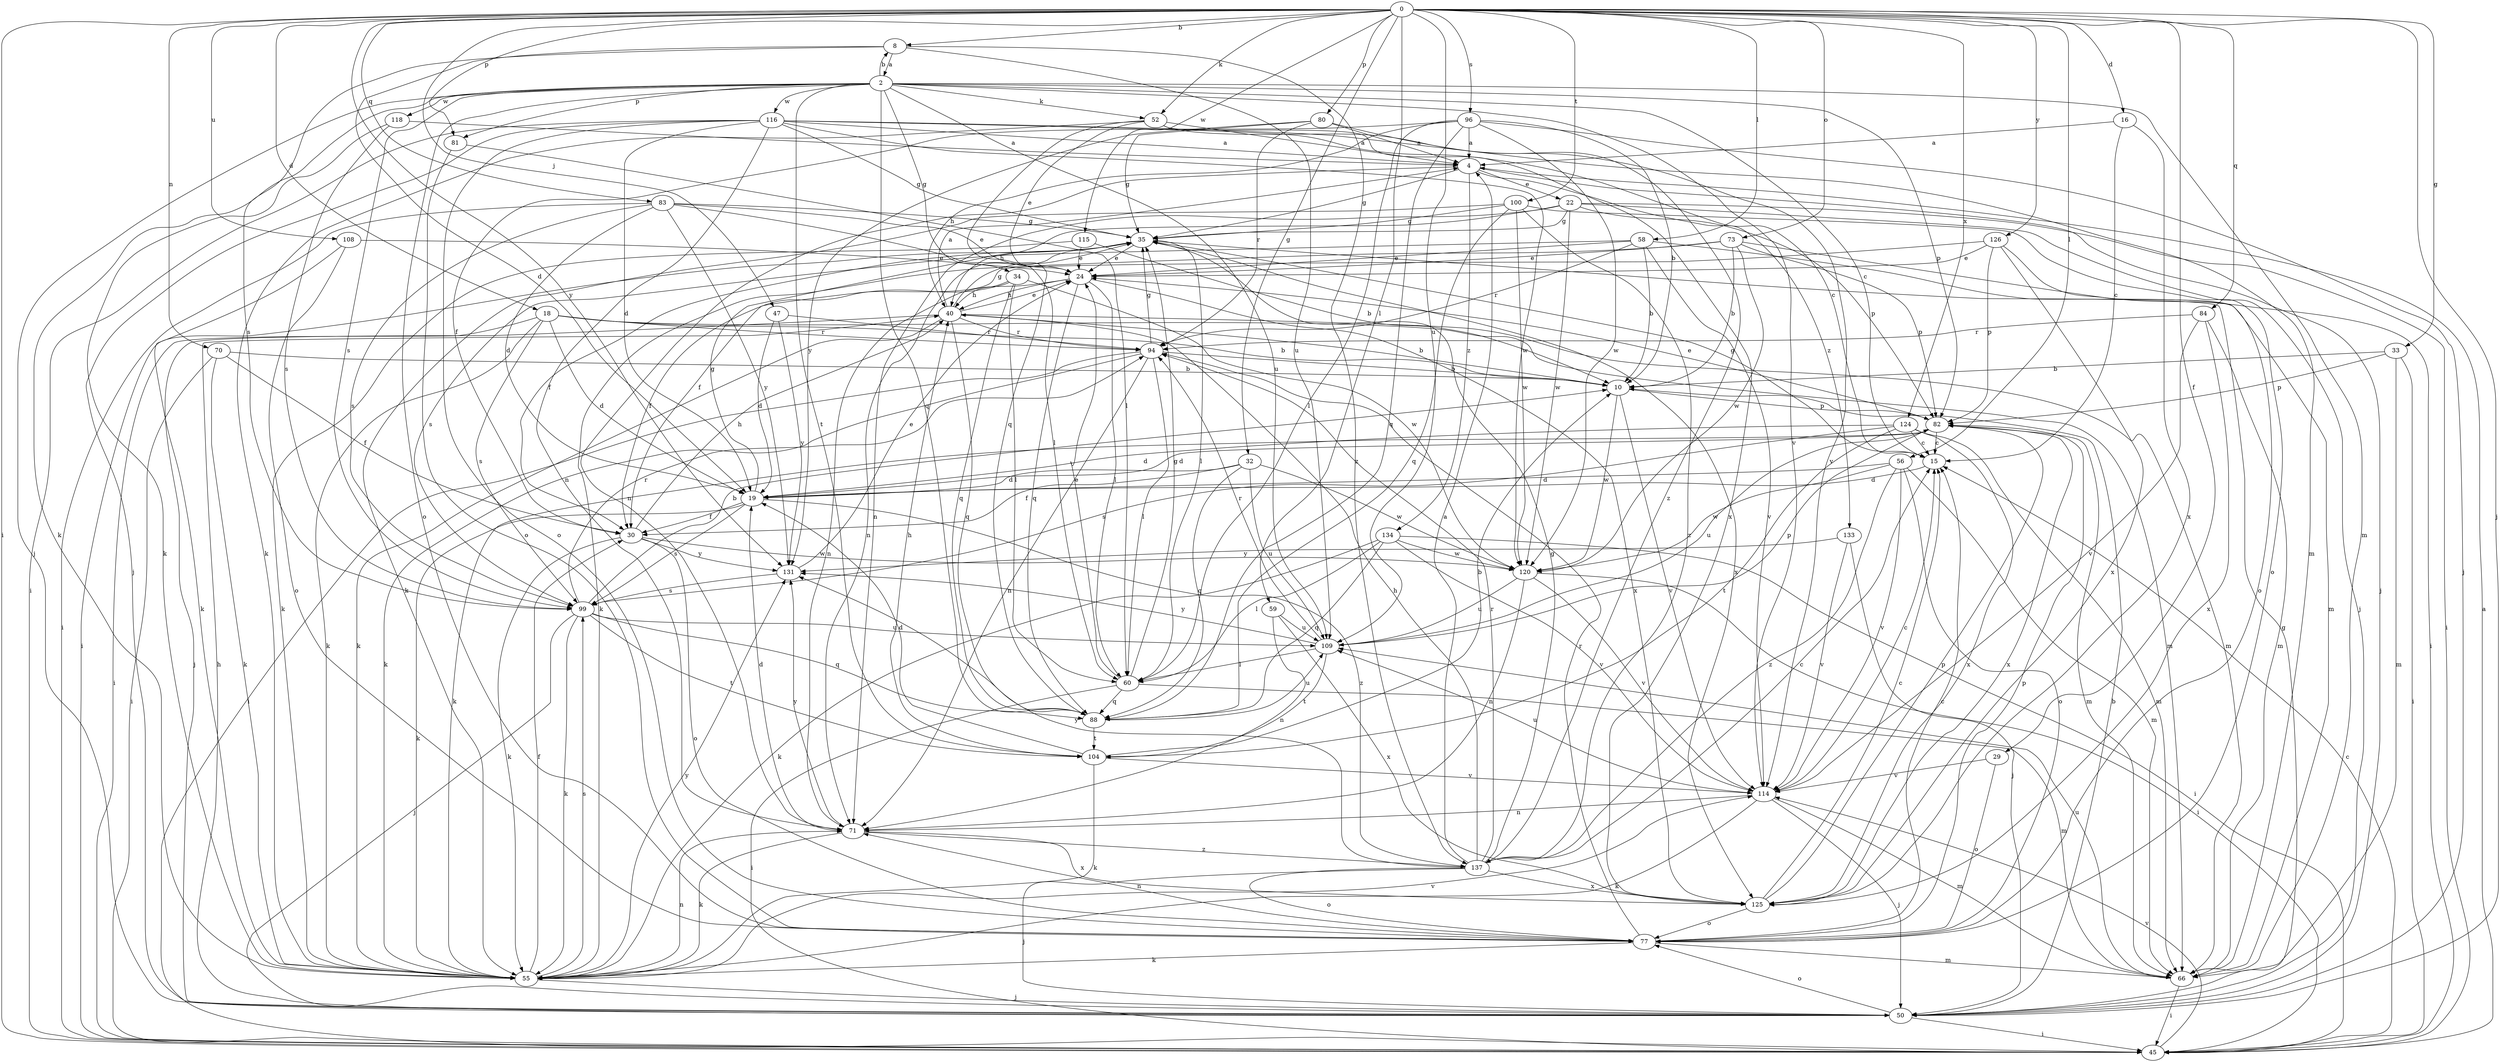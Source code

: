 strict digraph  {
0;
2;
4;
8;
10;
15;
16;
18;
19;
22;
24;
29;
30;
32;
33;
34;
35;
40;
45;
47;
50;
52;
55;
56;
58;
59;
60;
66;
70;
71;
73;
77;
80;
81;
82;
83;
84;
88;
94;
96;
99;
100;
104;
108;
109;
114;
115;
116;
118;
120;
124;
125;
126;
131;
133;
134;
137;
0 -> 8  [label=b];
0 -> 16  [label=d];
0 -> 18  [label=d];
0 -> 29  [label=f];
0 -> 32  [label=g];
0 -> 33  [label=g];
0 -> 45  [label=i];
0 -> 47  [label=j];
0 -> 50  [label=j];
0 -> 52  [label=k];
0 -> 56  [label=l];
0 -> 58  [label=l];
0 -> 59  [label=l];
0 -> 70  [label=n];
0 -> 73  [label=o];
0 -> 80  [label=p];
0 -> 81  [label=p];
0 -> 83  [label=q];
0 -> 84  [label=q];
0 -> 96  [label=s];
0 -> 100  [label=t];
0 -> 108  [label=u];
0 -> 109  [label=u];
0 -> 115  [label=w];
0 -> 124  [label=x];
0 -> 126  [label=y];
0 -> 131  [label=y];
2 -> 8  [label=b];
2 -> 15  [label=c];
2 -> 34  [label=g];
2 -> 50  [label=j];
2 -> 52  [label=k];
2 -> 55  [label=k];
2 -> 66  [label=m];
2 -> 77  [label=o];
2 -> 81  [label=p];
2 -> 82  [label=p];
2 -> 88  [label=q];
2 -> 99  [label=s];
2 -> 104  [label=t];
2 -> 109  [label=u];
2 -> 114  [label=v];
2 -> 116  [label=w];
2 -> 118  [label=w];
4 -> 22  [label=e];
4 -> 35  [label=g];
4 -> 50  [label=j];
4 -> 71  [label=n];
4 -> 133  [label=z];
4 -> 134  [label=z];
8 -> 2  [label=a];
8 -> 19  [label=d];
8 -> 99  [label=s];
8 -> 109  [label=u];
8 -> 137  [label=z];
10 -> 82  [label=p];
10 -> 114  [label=v];
10 -> 120  [label=w];
15 -> 19  [label=d];
15 -> 35  [label=g];
16 -> 4  [label=a];
16 -> 15  [label=c];
16 -> 125  [label=x];
18 -> 10  [label=b];
18 -> 19  [label=d];
18 -> 45  [label=i];
18 -> 55  [label=k];
18 -> 66  [label=m];
18 -> 94  [label=r];
18 -> 99  [label=s];
19 -> 30  [label=f];
19 -> 35  [label=g];
19 -> 55  [label=k];
19 -> 99  [label=s];
19 -> 137  [label=z];
22 -> 35  [label=g];
22 -> 40  [label=h];
22 -> 45  [label=i];
22 -> 50  [label=j];
22 -> 71  [label=n];
22 -> 82  [label=p];
22 -> 120  [label=w];
24 -> 40  [label=h];
24 -> 60  [label=l];
24 -> 71  [label=n];
24 -> 88  [label=q];
24 -> 125  [label=x];
29 -> 77  [label=o];
29 -> 114  [label=v];
30 -> 40  [label=h];
30 -> 55  [label=k];
30 -> 77  [label=o];
30 -> 120  [label=w];
30 -> 131  [label=y];
32 -> 19  [label=d];
32 -> 30  [label=f];
32 -> 88  [label=q];
32 -> 109  [label=u];
32 -> 120  [label=w];
33 -> 10  [label=b];
33 -> 45  [label=i];
33 -> 66  [label=m];
33 -> 82  [label=p];
34 -> 30  [label=f];
34 -> 40  [label=h];
34 -> 60  [label=l];
34 -> 88  [label=q];
34 -> 120  [label=w];
35 -> 24  [label=e];
35 -> 30  [label=f];
35 -> 45  [label=i];
35 -> 60  [label=l];
35 -> 71  [label=n];
35 -> 125  [label=x];
40 -> 4  [label=a];
40 -> 10  [label=b];
40 -> 24  [label=e];
40 -> 35  [label=g];
40 -> 50  [label=j];
40 -> 55  [label=k];
40 -> 66  [label=m];
40 -> 88  [label=q];
40 -> 94  [label=r];
45 -> 4  [label=a];
45 -> 15  [label=c];
45 -> 114  [label=v];
47 -> 19  [label=d];
47 -> 94  [label=r];
47 -> 131  [label=y];
50 -> 10  [label=b];
50 -> 35  [label=g];
50 -> 40  [label=h];
50 -> 45  [label=i];
50 -> 77  [label=o];
52 -> 4  [label=a];
52 -> 24  [label=e];
52 -> 55  [label=k];
52 -> 88  [label=q];
52 -> 114  [label=v];
52 -> 125  [label=x];
55 -> 30  [label=f];
55 -> 50  [label=j];
55 -> 71  [label=n];
55 -> 99  [label=s];
55 -> 114  [label=v];
55 -> 131  [label=y];
56 -> 19  [label=d];
56 -> 66  [label=m];
56 -> 77  [label=o];
56 -> 114  [label=v];
56 -> 120  [label=w];
56 -> 137  [label=z];
58 -> 10  [label=b];
58 -> 24  [label=e];
58 -> 66  [label=m];
58 -> 94  [label=r];
58 -> 99  [label=s];
58 -> 114  [label=v];
59 -> 71  [label=n];
59 -> 109  [label=u];
59 -> 125  [label=x];
60 -> 24  [label=e];
60 -> 35  [label=g];
60 -> 45  [label=i];
60 -> 66  [label=m];
60 -> 88  [label=q];
66 -> 45  [label=i];
66 -> 109  [label=u];
70 -> 10  [label=b];
70 -> 30  [label=f];
70 -> 45  [label=i];
70 -> 55  [label=k];
71 -> 19  [label=d];
71 -> 55  [label=k];
71 -> 125  [label=x];
71 -> 131  [label=y];
71 -> 137  [label=z];
73 -> 10  [label=b];
73 -> 24  [label=e];
73 -> 45  [label=i];
73 -> 55  [label=k];
73 -> 82  [label=p];
73 -> 120  [label=w];
77 -> 15  [label=c];
77 -> 55  [label=k];
77 -> 66  [label=m];
77 -> 71  [label=n];
77 -> 82  [label=p];
77 -> 94  [label=r];
80 -> 4  [label=a];
80 -> 35  [label=g];
80 -> 94  [label=r];
80 -> 131  [label=y];
80 -> 137  [label=z];
81 -> 60  [label=l];
81 -> 77  [label=o];
82 -> 15  [label=c];
82 -> 19  [label=d];
82 -> 24  [label=e];
82 -> 55  [label=k];
82 -> 66  [label=m];
82 -> 109  [label=u];
82 -> 125  [label=x];
83 -> 19  [label=d];
83 -> 24  [label=e];
83 -> 35  [label=g];
83 -> 45  [label=i];
83 -> 60  [label=l];
83 -> 99  [label=s];
83 -> 131  [label=y];
84 -> 66  [label=m];
84 -> 94  [label=r];
84 -> 114  [label=v];
84 -> 125  [label=x];
88 -> 104  [label=t];
88 -> 109  [label=u];
94 -> 10  [label=b];
94 -> 35  [label=g];
94 -> 45  [label=i];
94 -> 55  [label=k];
94 -> 60  [label=l];
94 -> 71  [label=n];
96 -> 4  [label=a];
96 -> 10  [label=b];
96 -> 30  [label=f];
96 -> 40  [label=h];
96 -> 50  [label=j];
96 -> 60  [label=l];
96 -> 88  [label=q];
96 -> 120  [label=w];
99 -> 10  [label=b];
99 -> 50  [label=j];
99 -> 55  [label=k];
99 -> 88  [label=q];
99 -> 94  [label=r];
99 -> 104  [label=t];
99 -> 109  [label=u];
100 -> 35  [label=g];
100 -> 55  [label=k];
100 -> 77  [label=o];
100 -> 88  [label=q];
100 -> 120  [label=w];
100 -> 137  [label=z];
104 -> 10  [label=b];
104 -> 19  [label=d];
104 -> 40  [label=h];
104 -> 55  [label=k];
104 -> 114  [label=v];
108 -> 24  [label=e];
108 -> 55  [label=k];
108 -> 77  [label=o];
109 -> 60  [label=l];
109 -> 82  [label=p];
109 -> 94  [label=r];
109 -> 104  [label=t];
109 -> 131  [label=y];
114 -> 15  [label=c];
114 -> 50  [label=j];
114 -> 55  [label=k];
114 -> 66  [label=m];
114 -> 71  [label=n];
114 -> 109  [label=u];
115 -> 10  [label=b];
115 -> 24  [label=e];
115 -> 55  [label=k];
116 -> 4  [label=a];
116 -> 15  [label=c];
116 -> 19  [label=d];
116 -> 35  [label=g];
116 -> 45  [label=i];
116 -> 50  [label=j];
116 -> 66  [label=m];
116 -> 71  [label=n];
116 -> 77  [label=o];
116 -> 120  [label=w];
118 -> 4  [label=a];
118 -> 55  [label=k];
118 -> 99  [label=s];
120 -> 45  [label=i];
120 -> 71  [label=n];
120 -> 109  [label=u];
120 -> 114  [label=v];
124 -> 15  [label=c];
124 -> 19  [label=d];
124 -> 66  [label=m];
124 -> 99  [label=s];
124 -> 104  [label=t];
124 -> 125  [label=x];
125 -> 15  [label=c];
125 -> 77  [label=o];
125 -> 82  [label=p];
126 -> 24  [label=e];
126 -> 30  [label=f];
126 -> 77  [label=o];
126 -> 82  [label=p];
126 -> 125  [label=x];
131 -> 24  [label=e];
131 -> 99  [label=s];
133 -> 50  [label=j];
133 -> 114  [label=v];
133 -> 131  [label=y];
134 -> 45  [label=i];
134 -> 55  [label=k];
134 -> 60  [label=l];
134 -> 88  [label=q];
134 -> 114  [label=v];
134 -> 120  [label=w];
137 -> 4  [label=a];
137 -> 15  [label=c];
137 -> 35  [label=g];
137 -> 40  [label=h];
137 -> 50  [label=j];
137 -> 77  [label=o];
137 -> 94  [label=r];
137 -> 125  [label=x];
137 -> 131  [label=y];
}
